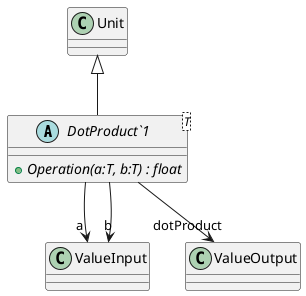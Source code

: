 @startuml
abstract class "DotProduct`1"<T> {
    + {abstract} Operation(a:T, b:T) : float
}
Unit <|-- "DotProduct`1"
"DotProduct`1" --> "a" ValueInput
"DotProduct`1" --> "b" ValueInput
"DotProduct`1" --> "dotProduct" ValueOutput
@enduml

